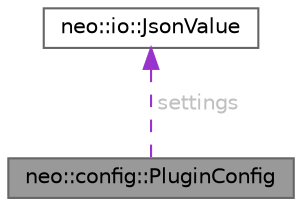 digraph "neo::config::PluginConfig"
{
 // LATEX_PDF_SIZE
  bgcolor="transparent";
  edge [fontname=Helvetica,fontsize=10,labelfontname=Helvetica,labelfontsize=10];
  node [fontname=Helvetica,fontsize=10,shape=box,height=0.2,width=0.4];
  Node1 [id="Node000001",label="neo::config::PluginConfig",height=0.2,width=0.4,color="gray40", fillcolor="grey60", style="filled", fontcolor="black",tooltip="Plugin configuration."];
  Node2 -> Node1 [id="edge1_Node000001_Node000002",dir="back",color="darkorchid3",style="dashed",tooltip=" ",label=<<TABLE CELLBORDER="0" BORDER="0"><TR><TD VALIGN="top" ALIGN="LEFT" CELLPADDING="1" CELLSPACING="0">settings</TD></TR>
</TABLE>> ,fontcolor="grey" ];
  Node2 [id="Node000002",label="neo::io::JsonValue",height=0.2,width=0.4,color="gray40", fillcolor="white", style="filled",URL="$classneo_1_1io_1_1_json_value.html",tooltip="JSON handling interface for Neo C++ node."];
}

